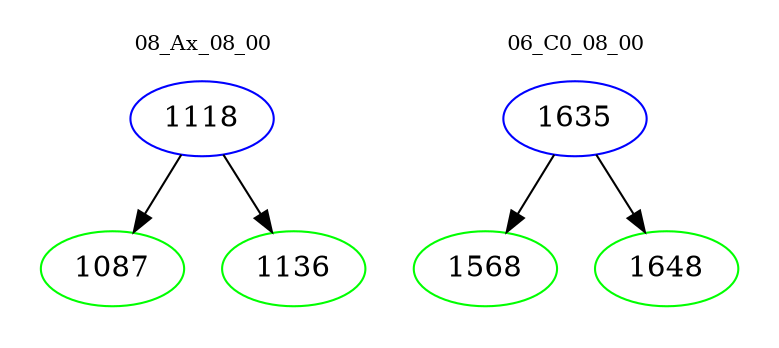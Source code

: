 digraph{
subgraph cluster_0 {
color = white
label = "08_Ax_08_00";
fontsize=10;
T0_1118 [label="1118", color="blue"]
T0_1118 -> T0_1087 [color="black"]
T0_1087 [label="1087", color="green"]
T0_1118 -> T0_1136 [color="black"]
T0_1136 [label="1136", color="green"]
}
subgraph cluster_1 {
color = white
label = "06_C0_08_00";
fontsize=10;
T1_1635 [label="1635", color="blue"]
T1_1635 -> T1_1568 [color="black"]
T1_1568 [label="1568", color="green"]
T1_1635 -> T1_1648 [color="black"]
T1_1648 [label="1648", color="green"]
}
}
